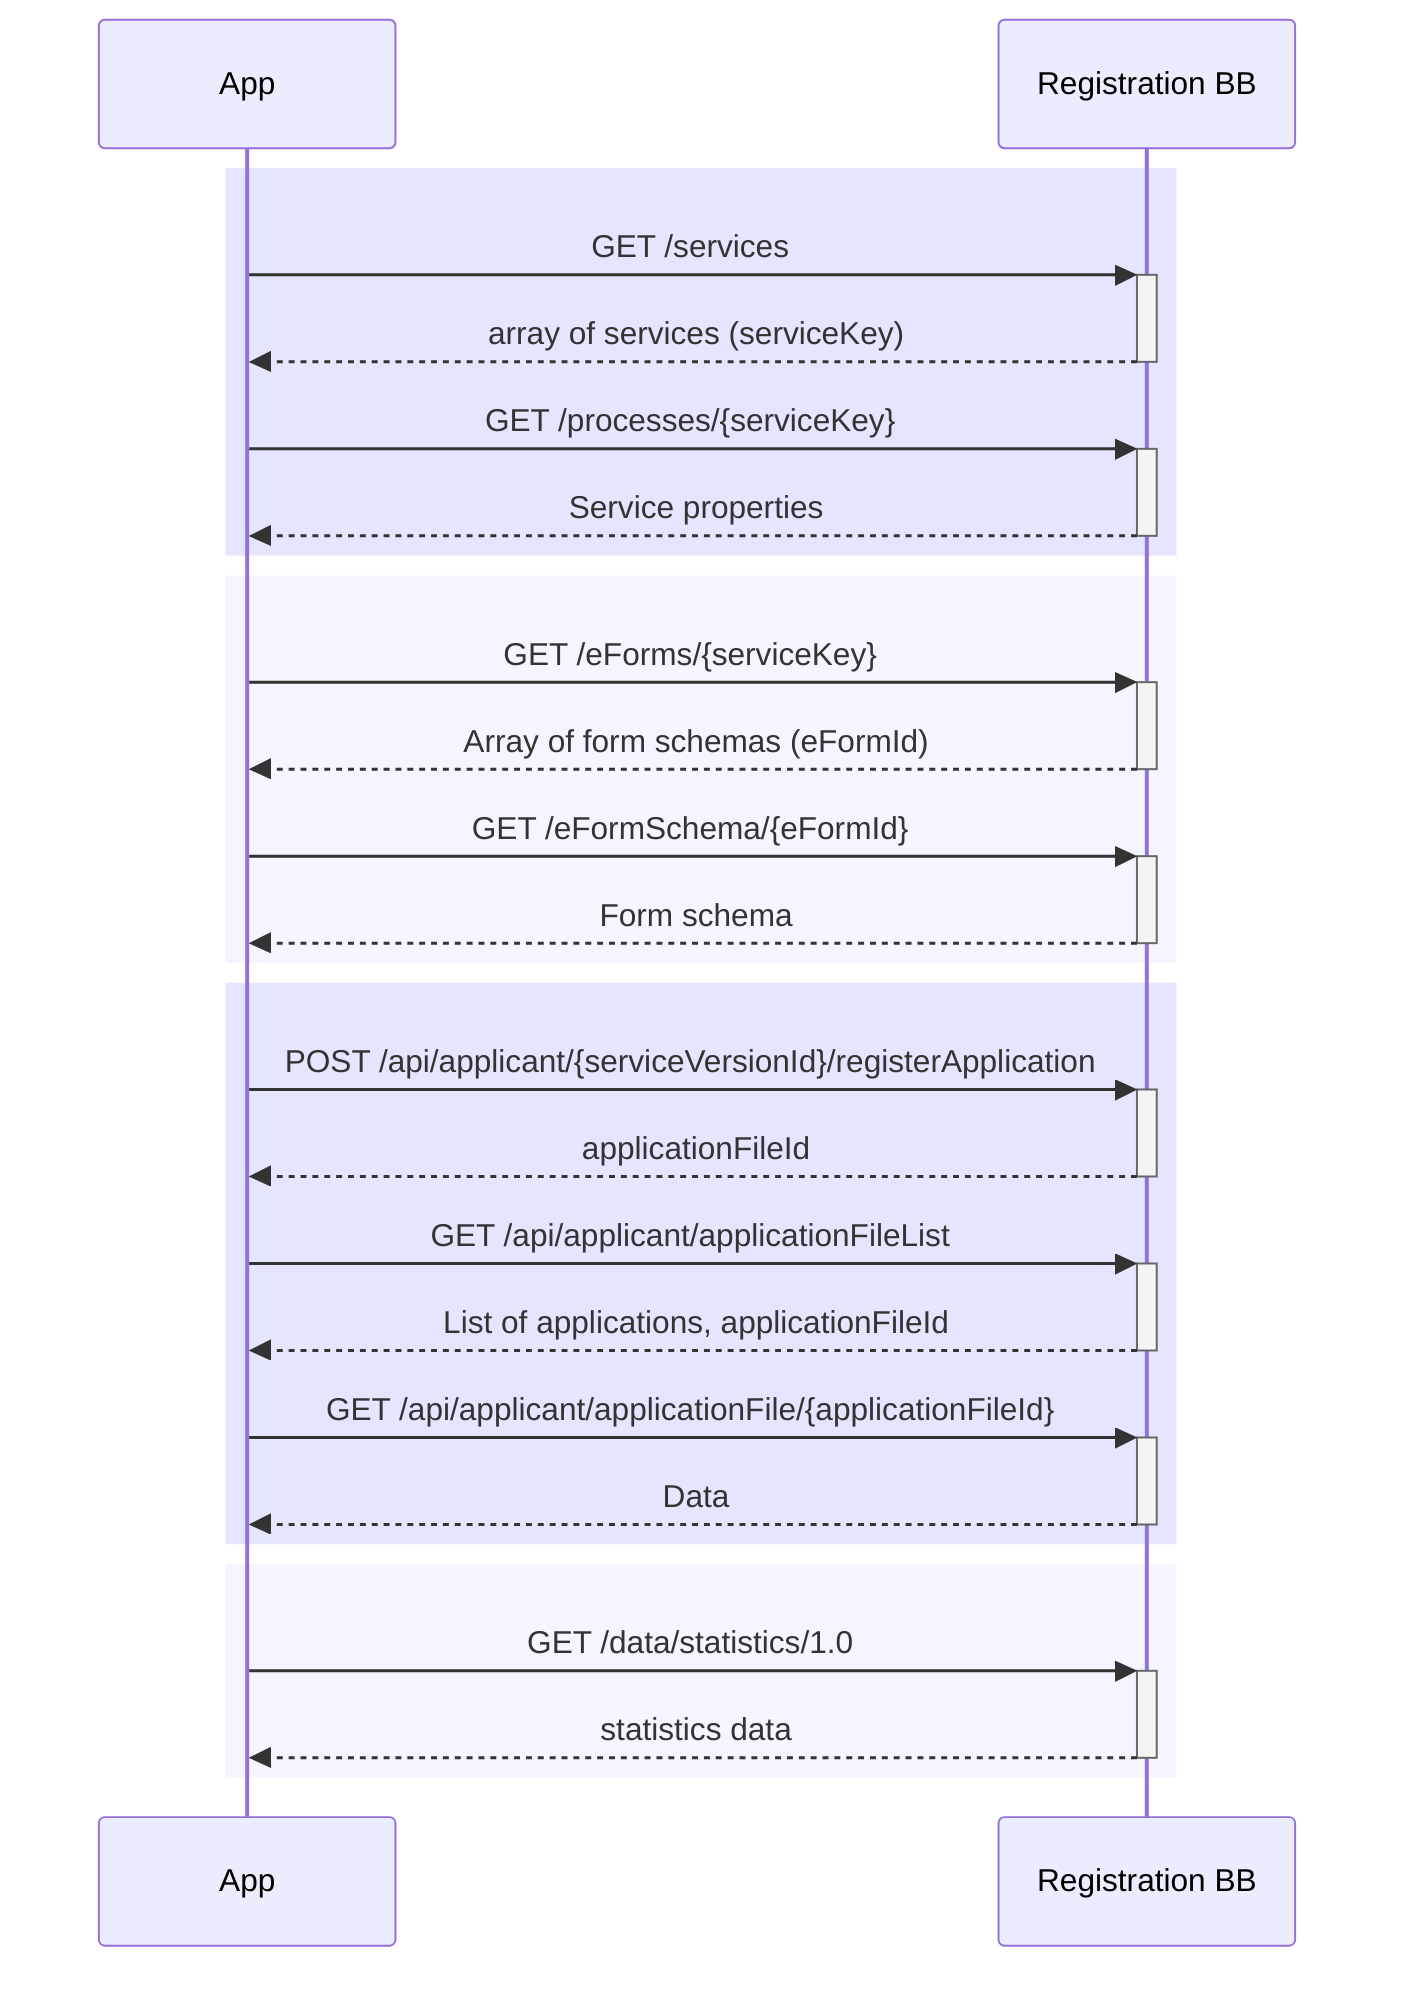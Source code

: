 sequenceDiagram
    rect rgba(0, 0, 255, .1)

    App->>+Registration BB: GET /services
    Registration BB-->>-App: array of services (serviceKey)
    
    App->>+Registration BB: GET /processes/{serviceKey}
    Registration BB-->>-App: Service properties
    
    end
    rect rgba(204, 204, 255, .2)
    App->>+Registration BB: GET /eForms/{serviceKey}
    Registration BB-->>-App: Array of form schemas (eFormId)

    App->>+Registration BB: GET /eFormSchema/{eFormId}
    Registration BB-->>-App: Form schema 

    end

    rect rgba(0, 0, 255, .1)
    App->>+Registration BB: POST /api/applicant/{serviceVersionId}/registerApplication
    Registration BB-->>-App: applicationFileId

    App->>+Registration BB: GET /api/applicant/applicationFileList
    Registration BB-->>-App: List of applications, applicationFileId

    App->>+Registration BB: GET /api/applicant/applicationFile/{applicationFileId}
    Registration BB-->>-App: Data 

    end
    rect rgba(204, 204, 255, .2)
    App->>+Registration BB: GET /data/statistics/1.0
    Registration BB-->>-App: statistics data
    end
